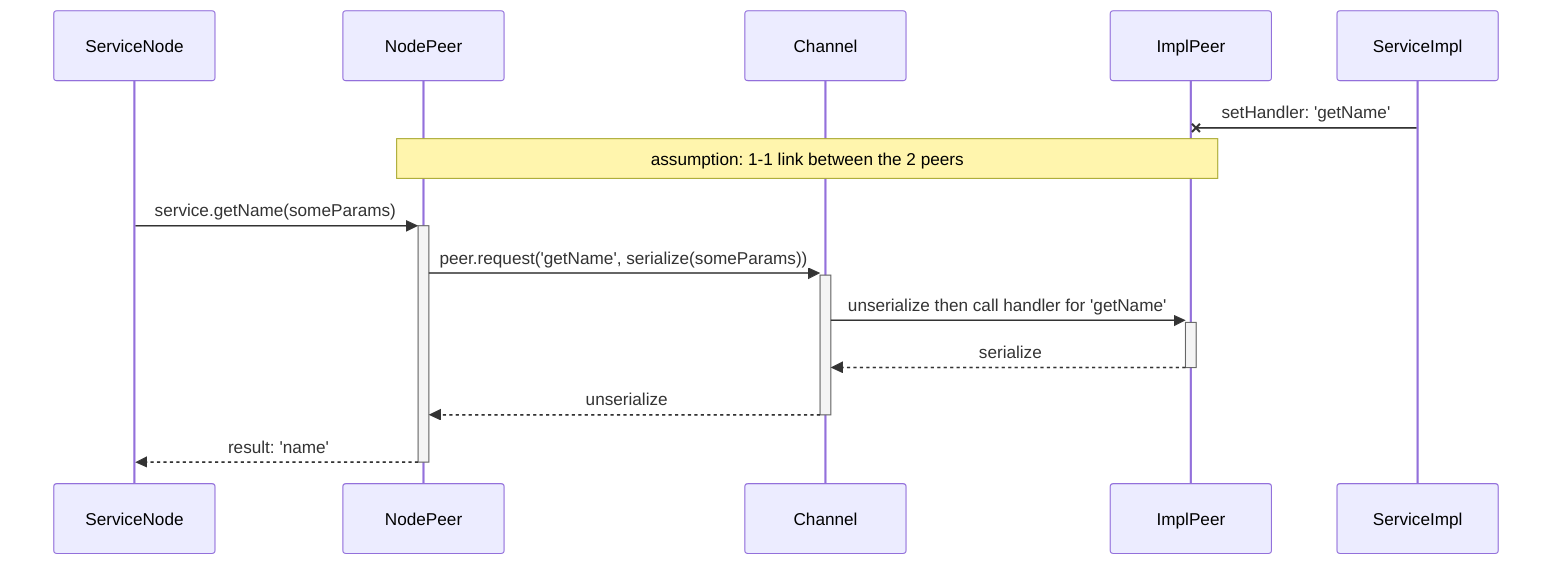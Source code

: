 sequenceDiagram

participant ServiceNode
participant NodePeer
participant Channel
participant ImplPeer
participant ServiceImpl

ServiceImpl-xImplPeer: setHandler: 'getName'
Note over NodePeer,ImplPeer: assumption: 1-1 link between the 2 peers
ServiceNode->>+NodePeer: service.getName(someParams)
NodePeer->>+Channel: peer.request('getName', serialize(someParams))
Channel->>+ImplPeer: unserialize then call handler for 'getName'
ImplPeer-->>-Channel: serialize
Channel-->>-NodePeer: unserialize
NodePeer-->>-ServiceNode: result: 'name'